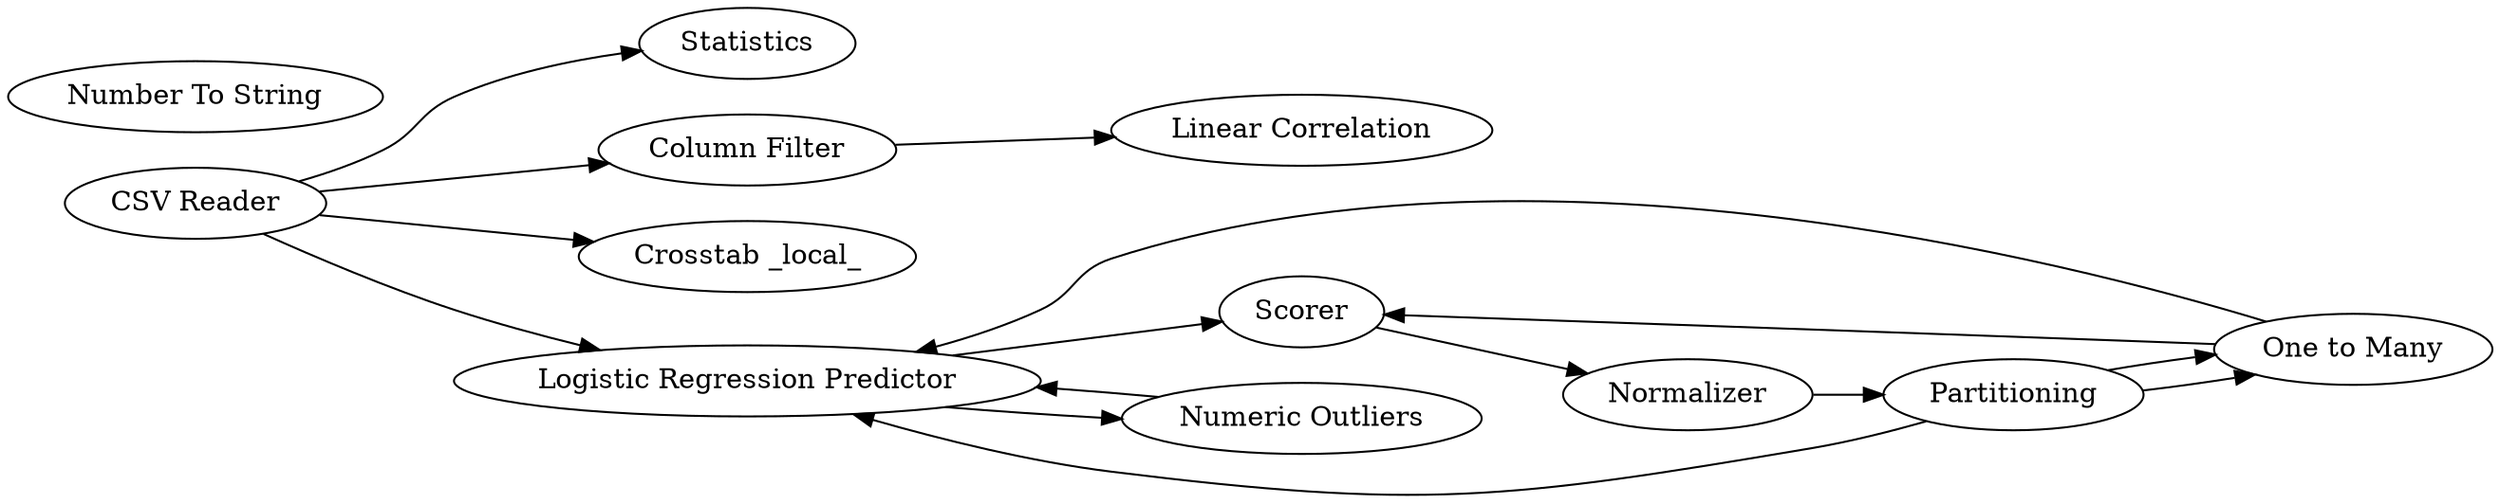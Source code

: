digraph {
	1 [label="CSV Reader"]
	2 [label=Statistics]
	5 [label="Column Filter"]
	6 [label="Linear Correlation"]
	9 [label="Crosstab _local_"]
	10 [label="Logistic Regression Learner"]
	10 [label="One to Many"]
	11 [label="Number To String"]
	12 [label="Column Filter"]
	13 [label="Column Filter"]
	14 [label=Partitioning]
	15 [label=Normalizer]
	16 [label="Numeric Outliers"]
	12 [label="Logistic Regression Predictor"]
	13 [label=Scorer]
	10 -> 13
	14 -> 10
	12 -> 16
	13 -> 15
	15 -> 14
	16 -> 12
	1 -> 2
	1 -> 5
	1 -> 9
	1 -> 12
	5 -> 6
	10 -> 12
	14 -> 10
	14 -> 12
	12 -> 13
	rankdir=LR
}
